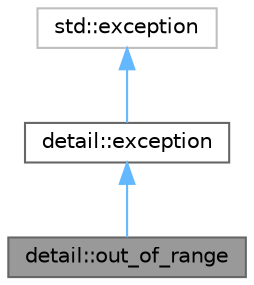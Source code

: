 digraph "detail::out_of_range"
{
 // LATEX_PDF_SIZE
  bgcolor="transparent";
  edge [fontname=Helvetica,fontsize=10,labelfontname=Helvetica,labelfontsize=10];
  node [fontname=Helvetica,fontsize=10,shape=box,height=0.2,width=0.4];
  Node1 [id="Node000001",label="detail::out_of_range",height=0.2,width=0.4,color="gray40", fillcolor="grey60", style="filled", fontcolor="black",tooltip="exception indicating access out of the defined range"];
  Node2 -> Node1 [id="edge1_Node000001_Node000002",dir="back",color="steelblue1",style="solid",tooltip=" "];
  Node2 [id="Node000002",label="detail::exception",height=0.2,width=0.4,color="gray40", fillcolor="white", style="filled",URL="$classdetail_1_1exception.html",tooltip="general exception of the basic_json class"];
  Node3 -> Node2 [id="edge2_Node000002_Node000003",dir="back",color="steelblue1",style="solid",tooltip=" "];
  Node3 [id="Node000003",label="std::exception",height=0.2,width=0.4,color="grey75", fillcolor="white", style="filled",tooltip=" "];
}
